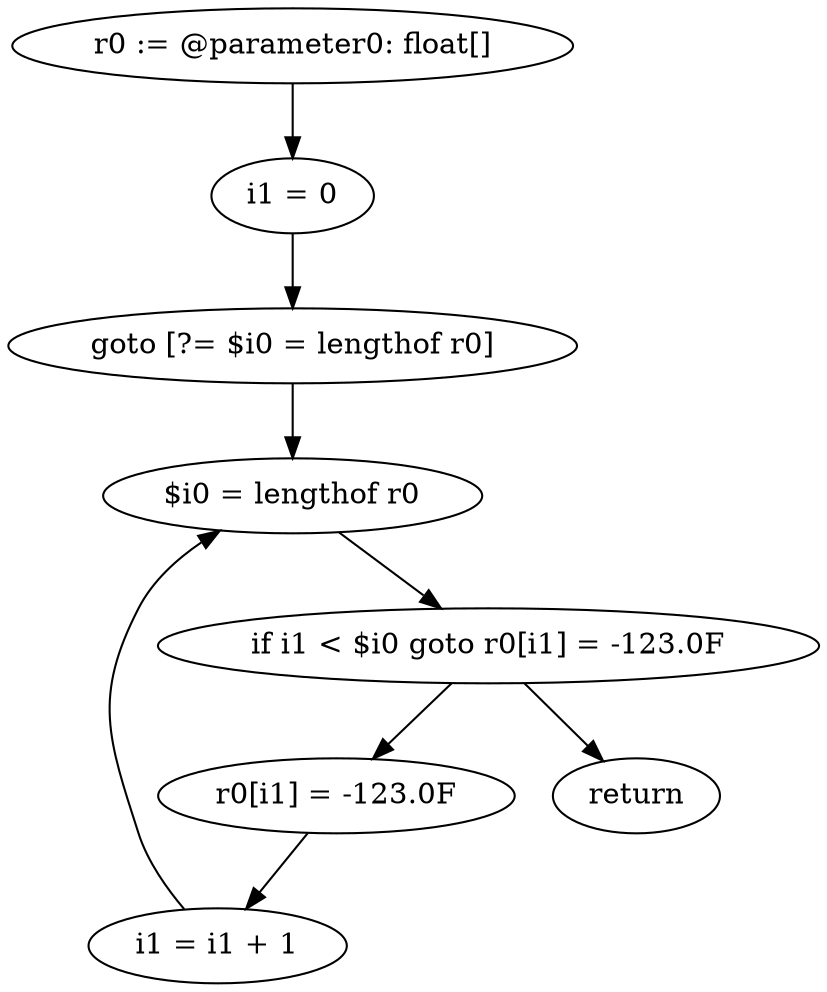digraph "unitGraph" {
    "r0 := @parameter0: float[]"
    "i1 = 0"
    "goto [?= $i0 = lengthof r0]"
    "r0[i1] = -123.0F"
    "i1 = i1 + 1"
    "$i0 = lengthof r0"
    "if i1 < $i0 goto r0[i1] = -123.0F"
    "return"
    "r0 := @parameter0: float[]"->"i1 = 0";
    "i1 = 0"->"goto [?= $i0 = lengthof r0]";
    "goto [?= $i0 = lengthof r0]"->"$i0 = lengthof r0";
    "r0[i1] = -123.0F"->"i1 = i1 + 1";
    "i1 = i1 + 1"->"$i0 = lengthof r0";
    "$i0 = lengthof r0"->"if i1 < $i0 goto r0[i1] = -123.0F";
    "if i1 < $i0 goto r0[i1] = -123.0F"->"return";
    "if i1 < $i0 goto r0[i1] = -123.0F"->"r0[i1] = -123.0F";
}
